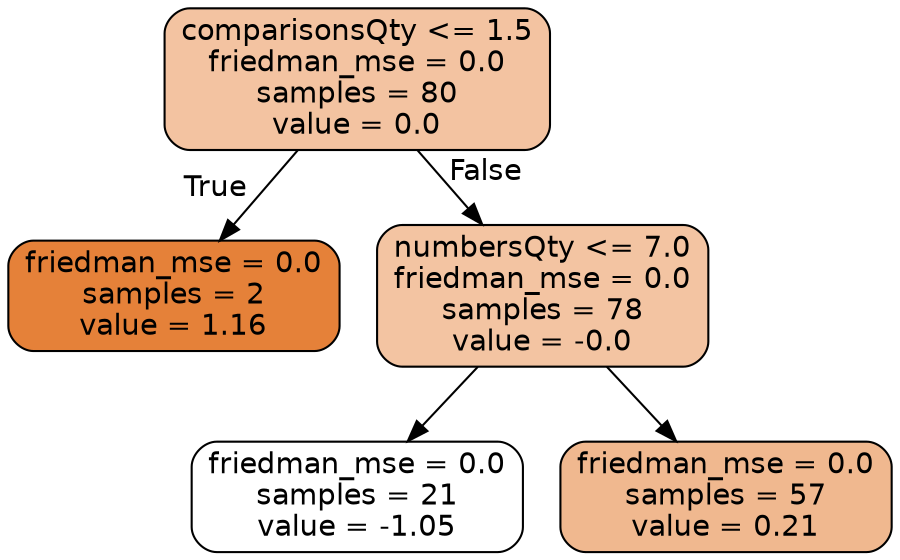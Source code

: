 digraph Tree {
node [shape=box, style="filled, rounded", color="black", fontname="helvetica"] ;
edge [fontname="helvetica"] ;
0 [label="comparisonsQty <= 1.5\nfriedman_mse = 0.0\nsamples = 80\nvalue = 0.0", fillcolor="#f3c3a1"] ;
1 [label="friedman_mse = 0.0\nsamples = 2\nvalue = 1.16", fillcolor="#e58139"] ;
0 -> 1 [labeldistance=2.5, labelangle=45, headlabel="True"] ;
2 [label="numbersQty <= 7.0\nfriedman_mse = 0.0\nsamples = 78\nvalue = -0.0", fillcolor="#f3c4a2"] ;
0 -> 2 [labeldistance=2.5, labelangle=-45, headlabel="False"] ;
3 [label="friedman_mse = 0.0\nsamples = 21\nvalue = -1.05", fillcolor="#ffffff"] ;
2 -> 3 ;
4 [label="friedman_mse = 0.0\nsamples = 57\nvalue = 0.21", fillcolor="#f0b88f"] ;
2 -> 4 ;
}